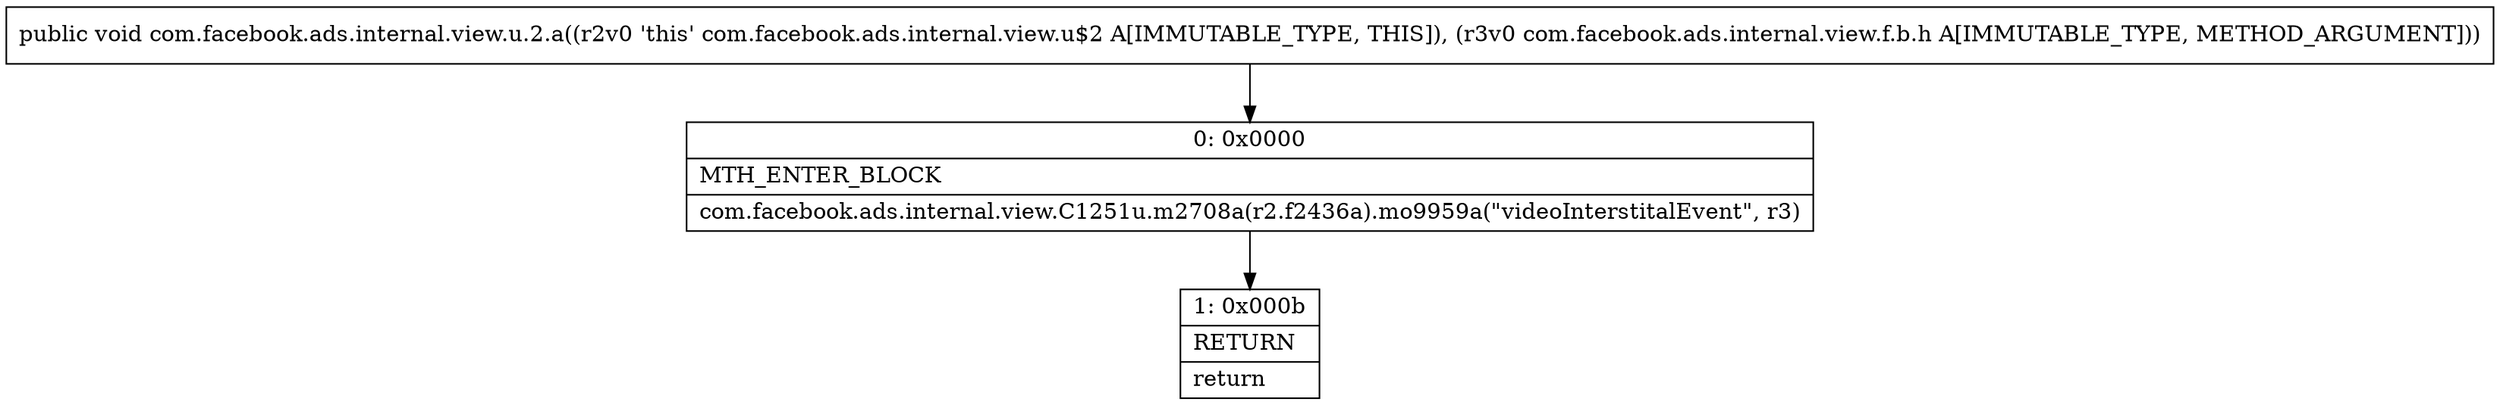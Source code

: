 digraph "CFG forcom.facebook.ads.internal.view.u.2.a(Lcom\/facebook\/ads\/internal\/view\/f\/b\/h;)V" {
Node_0 [shape=record,label="{0\:\ 0x0000|MTH_ENTER_BLOCK\l|com.facebook.ads.internal.view.C1251u.m2708a(r2.f2436a).mo9959a(\"videoInterstitalEvent\", r3)\l}"];
Node_1 [shape=record,label="{1\:\ 0x000b|RETURN\l|return\l}"];
MethodNode[shape=record,label="{public void com.facebook.ads.internal.view.u.2.a((r2v0 'this' com.facebook.ads.internal.view.u$2 A[IMMUTABLE_TYPE, THIS]), (r3v0 com.facebook.ads.internal.view.f.b.h A[IMMUTABLE_TYPE, METHOD_ARGUMENT])) }"];
MethodNode -> Node_0;
Node_0 -> Node_1;
}

